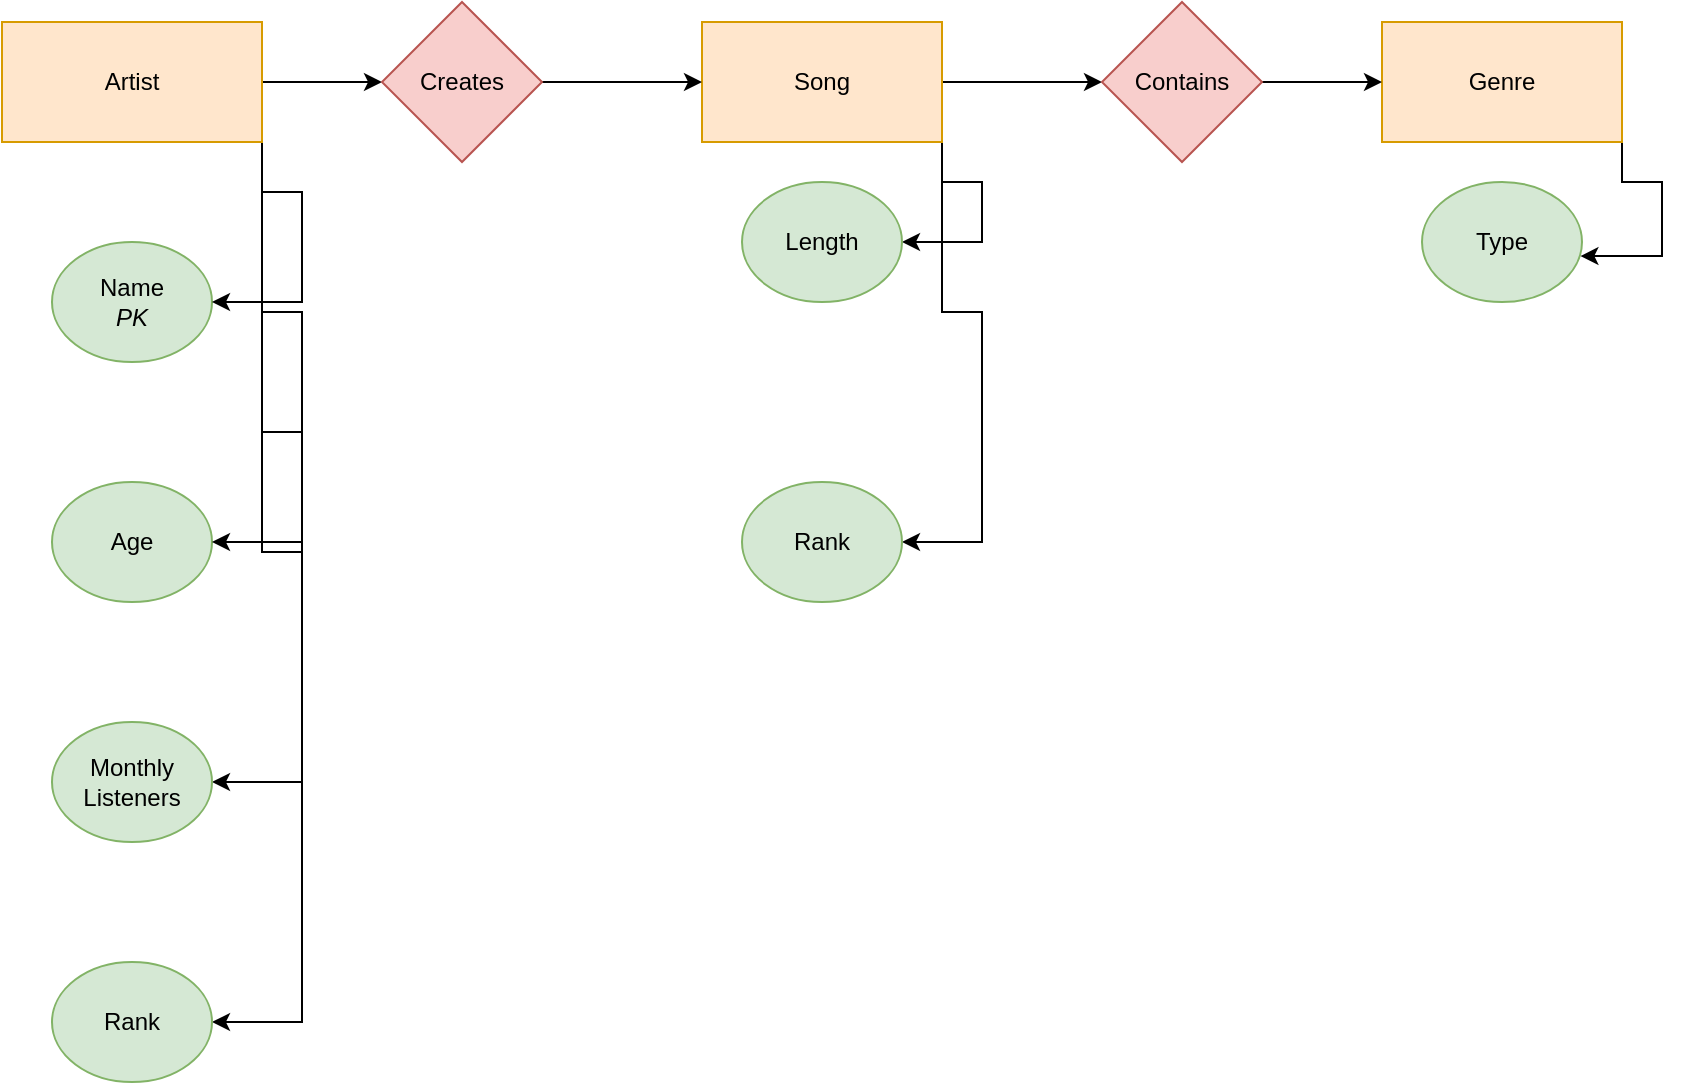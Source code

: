 <mxfile version="12.4.3" type="github" pages="1"><diagram id="dYOUMdB71n-i3raTAqHS" name="Page-1"><mxGraphModel dx="1056" dy="567" grid="1" gridSize="10" guides="1" tooltips="1" connect="1" arrows="1" fold="1" page="1" pageScale="1" pageWidth="850" pageHeight="1100" math="0" shadow="0"><root><mxCell id="0"/><mxCell id="1" parent="0"/><mxCell id="6dy3W9PjNXGq-ekYPxQK-7" style="edgeStyle=orthogonalEdgeStyle;rounded=0;orthogonalLoop=1;jettySize=auto;html=1;" edge="1" parent="1" source="6dy3W9PjNXGq-ekYPxQK-1" target="6dy3W9PjNXGq-ekYPxQK-5"><mxGeometry relative="1" as="geometry"/></mxCell><mxCell id="6dy3W9PjNXGq-ekYPxQK-37" style="edgeStyle=orthogonalEdgeStyle;rounded=0;orthogonalLoop=1;jettySize=auto;html=1;exitX=1;exitY=1;exitDx=0;exitDy=0;entryX=1;entryY=0.5;entryDx=0;entryDy=0;" edge="1" parent="1" source="6dy3W9PjNXGq-ekYPxQK-1" target="6dy3W9PjNXGq-ekYPxQK-11"><mxGeometry relative="1" as="geometry"/></mxCell><mxCell id="6dy3W9PjNXGq-ekYPxQK-38" style="edgeStyle=orthogonalEdgeStyle;rounded=0;orthogonalLoop=1;jettySize=auto;html=1;exitX=1;exitY=1;exitDx=0;exitDy=0;entryX=1;entryY=0.5;entryDx=0;entryDy=0;" edge="1" parent="1" source="6dy3W9PjNXGq-ekYPxQK-1" target="6dy3W9PjNXGq-ekYPxQK-14"><mxGeometry relative="1" as="geometry"/></mxCell><mxCell id="6dy3W9PjNXGq-ekYPxQK-1" value="Song" style="rounded=0;whiteSpace=wrap;html=1;fillColor=#ffe6cc;strokeColor=#d79b00;" vertex="1" parent="1"><mxGeometry x="390" y="50" width="120" height="60" as="geometry"/></mxCell><mxCell id="6dy3W9PjNXGq-ekYPxQK-39" style="edgeStyle=orthogonalEdgeStyle;rounded=0;orthogonalLoop=1;jettySize=auto;html=1;exitX=1;exitY=1;exitDx=0;exitDy=0;entryX=0.99;entryY=0.617;entryDx=0;entryDy=0;entryPerimeter=0;" edge="1" parent="1" source="6dy3W9PjNXGq-ekYPxQK-2" target="6dy3W9PjNXGq-ekYPxQK-12"><mxGeometry relative="1" as="geometry"/></mxCell><mxCell id="6dy3W9PjNXGq-ekYPxQK-2" value="Genre" style="rounded=0;whiteSpace=wrap;html=1;fillColor=#ffe6cc;strokeColor=#d79b00;" vertex="1" parent="1"><mxGeometry x="730" y="50" width="120" height="60" as="geometry"/></mxCell><mxCell id="6dy3W9PjNXGq-ekYPxQK-8" style="edgeStyle=orthogonalEdgeStyle;rounded=0;orthogonalLoop=1;jettySize=auto;html=1;exitX=1;exitY=0.5;exitDx=0;exitDy=0;entryX=0;entryY=0.5;entryDx=0;entryDy=0;" edge="1" parent="1" source="6dy3W9PjNXGq-ekYPxQK-5" target="6dy3W9PjNXGq-ekYPxQK-2"><mxGeometry relative="1" as="geometry"/></mxCell><mxCell id="6dy3W9PjNXGq-ekYPxQK-5" value="Contains" style="rhombus;whiteSpace=wrap;html=1;fillColor=#f8cecc;strokeColor=#b85450;" vertex="1" parent="1"><mxGeometry x="590" y="40" width="80" height="80" as="geometry"/></mxCell><mxCell id="6dy3W9PjNXGq-ekYPxQK-10" value="Name&lt;br&gt;&lt;i&gt;PK&lt;/i&gt;" style="ellipse;whiteSpace=wrap;html=1;fillColor=#d5e8d4;strokeColor=#82b366;" vertex="1" parent="1"><mxGeometry x="65" y="160" width="80" height="60" as="geometry"/></mxCell><mxCell id="6dy3W9PjNXGq-ekYPxQK-11" value="Length" style="ellipse;whiteSpace=wrap;html=1;fillColor=#d5e8d4;strokeColor=#82b366;" vertex="1" parent="1"><mxGeometry x="410" y="130" width="80" height="60" as="geometry"/></mxCell><mxCell id="6dy3W9PjNXGq-ekYPxQK-12" value="Type" style="ellipse;whiteSpace=wrap;html=1;fillColor=#d5e8d4;strokeColor=#82b366;" vertex="1" parent="1"><mxGeometry x="750" y="130" width="80" height="60" as="geometry"/></mxCell><mxCell id="6dy3W9PjNXGq-ekYPxQK-13" value="Age" style="ellipse;whiteSpace=wrap;html=1;fillColor=#d5e8d4;strokeColor=#82b366;" vertex="1" parent="1"><mxGeometry x="65" y="280" width="80" height="60" as="geometry"/></mxCell><mxCell id="6dy3W9PjNXGq-ekYPxQK-14" value="Rank" style="ellipse;whiteSpace=wrap;html=1;fillColor=#d5e8d4;strokeColor=#82b366;" vertex="1" parent="1"><mxGeometry x="410" y="280" width="80" height="60" as="geometry"/></mxCell><mxCell id="6dy3W9PjNXGq-ekYPxQK-17" style="edgeStyle=orthogonalEdgeStyle;rounded=0;orthogonalLoop=1;jettySize=auto;html=1;exitX=1;exitY=0.5;exitDx=0;exitDy=0;entryX=0;entryY=0.5;entryDx=0;entryDy=0;" edge="1" parent="1" source="6dy3W9PjNXGq-ekYPxQK-15" target="6dy3W9PjNXGq-ekYPxQK-16"><mxGeometry relative="1" as="geometry"/></mxCell><mxCell id="6dy3W9PjNXGq-ekYPxQK-33" style="edgeStyle=orthogonalEdgeStyle;rounded=0;orthogonalLoop=1;jettySize=auto;html=1;exitX=1;exitY=1;exitDx=0;exitDy=0;entryX=1;entryY=0.5;entryDx=0;entryDy=0;" edge="1" parent="1" source="6dy3W9PjNXGq-ekYPxQK-15" target="6dy3W9PjNXGq-ekYPxQK-30"><mxGeometry relative="1" as="geometry"/></mxCell><mxCell id="6dy3W9PjNXGq-ekYPxQK-34" style="edgeStyle=orthogonalEdgeStyle;rounded=0;orthogonalLoop=1;jettySize=auto;html=1;exitX=1;exitY=1;exitDx=0;exitDy=0;entryX=1;entryY=0.5;entryDx=0;entryDy=0;" edge="1" parent="1" source="6dy3W9PjNXGq-ekYPxQK-15" target="6dy3W9PjNXGq-ekYPxQK-29"><mxGeometry relative="1" as="geometry"/></mxCell><mxCell id="6dy3W9PjNXGq-ekYPxQK-35" style="edgeStyle=orthogonalEdgeStyle;rounded=0;orthogonalLoop=1;jettySize=auto;html=1;exitX=1;exitY=1;exitDx=0;exitDy=0;entryX=1;entryY=0.5;entryDx=0;entryDy=0;" edge="1" parent="1" source="6dy3W9PjNXGq-ekYPxQK-15" target="6dy3W9PjNXGq-ekYPxQK-13"><mxGeometry relative="1" as="geometry"/></mxCell><mxCell id="6dy3W9PjNXGq-ekYPxQK-36" style="edgeStyle=orthogonalEdgeStyle;rounded=0;orthogonalLoop=1;jettySize=auto;html=1;exitX=1;exitY=1;exitDx=0;exitDy=0;entryX=1;entryY=0.5;entryDx=0;entryDy=0;" edge="1" parent="1" source="6dy3W9PjNXGq-ekYPxQK-15" target="6dy3W9PjNXGq-ekYPxQK-10"><mxGeometry relative="1" as="geometry"/></mxCell><mxCell id="6dy3W9PjNXGq-ekYPxQK-15" value="Artist" style="rounded=0;whiteSpace=wrap;html=1;fillColor=#ffe6cc;strokeColor=#d79b00;" vertex="1" parent="1"><mxGeometry x="40" y="50" width="130" height="60" as="geometry"/></mxCell><mxCell id="6dy3W9PjNXGq-ekYPxQK-18" style="edgeStyle=orthogonalEdgeStyle;rounded=0;orthogonalLoop=1;jettySize=auto;html=1;exitX=1;exitY=0.5;exitDx=0;exitDy=0;entryX=0;entryY=0.5;entryDx=0;entryDy=0;" edge="1" parent="1" source="6dy3W9PjNXGq-ekYPxQK-16" target="6dy3W9PjNXGq-ekYPxQK-1"><mxGeometry relative="1" as="geometry"/></mxCell><mxCell id="6dy3W9PjNXGq-ekYPxQK-16" value="Creates" style="rhombus;whiteSpace=wrap;html=1;fillColor=#f8cecc;strokeColor=#b85450;" vertex="1" parent="1"><mxGeometry x="230" y="40" width="80" height="80" as="geometry"/></mxCell><mxCell id="6dy3W9PjNXGq-ekYPxQK-29" value="Monthly Listeners" style="ellipse;whiteSpace=wrap;html=1;fillColor=#d5e8d4;strokeColor=#82b366;" vertex="1" parent="1"><mxGeometry x="65" y="400" width="80" height="60" as="geometry"/></mxCell><mxCell id="6dy3W9PjNXGq-ekYPxQK-30" value="Rank" style="ellipse;whiteSpace=wrap;html=1;fillColor=#d5e8d4;strokeColor=#82b366;" vertex="1" parent="1"><mxGeometry x="65" y="520" width="80" height="60" as="geometry"/></mxCell></root></mxGraphModel></diagram></mxfile>